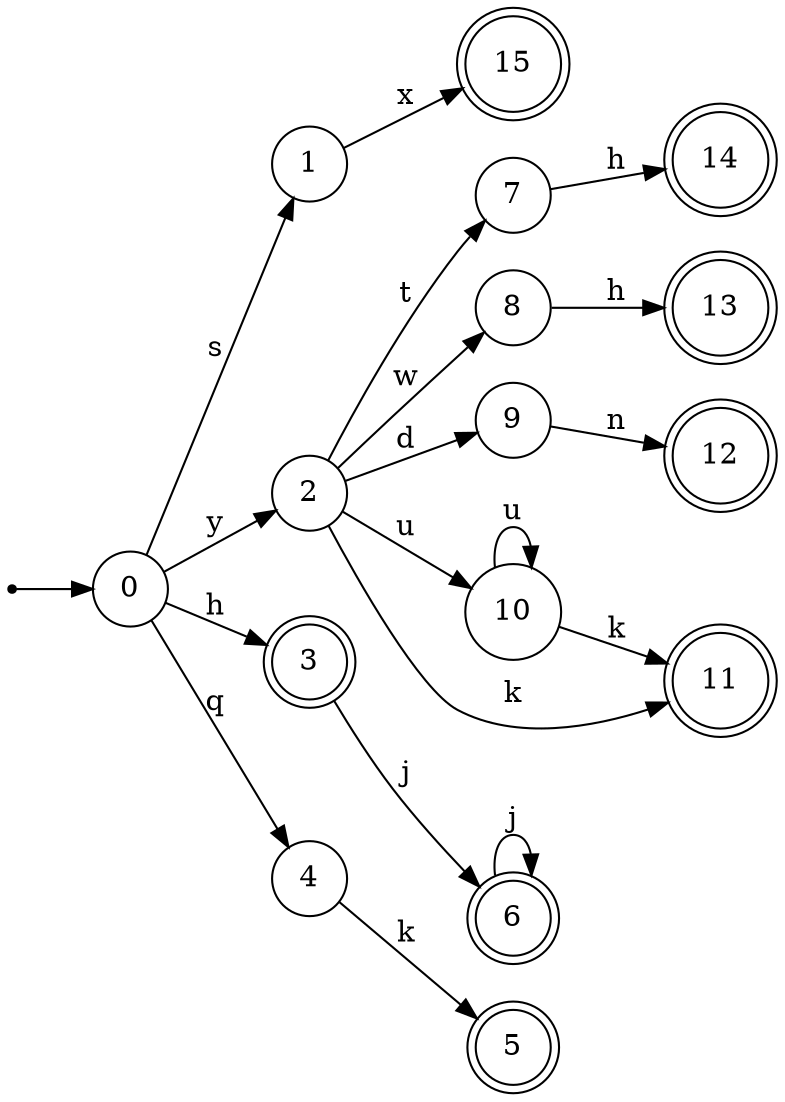 digraph finite_state_machine {
rankdir=LR;
size="20,20";
node [shape = point]; "dummy0"
node [shape = circle]; "0";
"dummy0" -> "0";
node [shape = circle]; "1";
node [shape = circle]; "2";
node [shape = doublecircle]; "3";node [shape = circle]; "4";
node [shape = doublecircle]; "5";node [shape = doublecircle]; "6";node [shape = circle]; "7";
node [shape = circle]; "8";
node [shape = circle]; "9";
node [shape = circle]; "10";
node [shape = doublecircle]; "11";node [shape = doublecircle]; "12";node [shape = doublecircle]; "13";node [shape = doublecircle]; "14";node [shape = doublecircle]; "15";"0" -> "1" [label = "s"];
 "0" -> "2" [label = "y"];
 "0" -> "3" [label = "h"];
 "0" -> "4" [label = "q"];
 "4" -> "5" [label = "k"];
 "3" -> "6" [label = "j"];
 "6" -> "6" [label = "j"];
 "2" -> "7" [label = "t"];
 "2" -> "8" [label = "w"];
 "2" -> "9" [label = "d"];
 "2" -> "10" [label = "u"];
 "2" -> "11" [label = "k"];
 "10" -> "10" [label = "u"];
 "10" -> "11" [label = "k"];
 "9" -> "12" [label = "n"];
 "8" -> "13" [label = "h"];
 "7" -> "14" [label = "h"];
 "1" -> "15" [label = "x"];
 }
